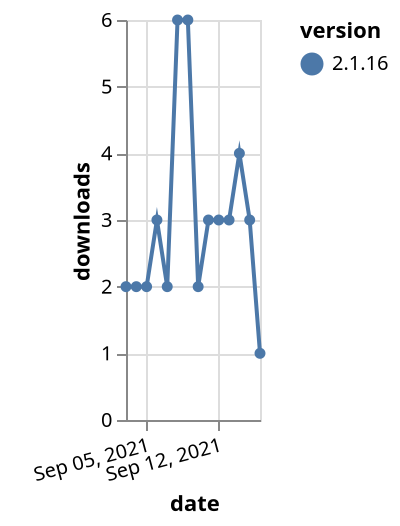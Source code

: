 {"$schema": "https://vega.github.io/schema/vega-lite/v5.json", "description": "A simple bar chart with embedded data.", "data": {"values": [{"date": "2021-09-03", "total": 6671, "delta": 2, "version": "2.1.16"}, {"date": "2021-09-04", "total": 6673, "delta": 2, "version": "2.1.16"}, {"date": "2021-09-05", "total": 6675, "delta": 2, "version": "2.1.16"}, {"date": "2021-09-06", "total": 6678, "delta": 3, "version": "2.1.16"}, {"date": "2021-09-07", "total": 6680, "delta": 2, "version": "2.1.16"}, {"date": "2021-09-08", "total": 6686, "delta": 6, "version": "2.1.16"}, {"date": "2021-09-09", "total": 6692, "delta": 6, "version": "2.1.16"}, {"date": "2021-09-10", "total": 6694, "delta": 2, "version": "2.1.16"}, {"date": "2021-09-11", "total": 6697, "delta": 3, "version": "2.1.16"}, {"date": "2021-09-12", "total": 6700, "delta": 3, "version": "2.1.16"}, {"date": "2021-09-13", "total": 6703, "delta": 3, "version": "2.1.16"}, {"date": "2021-09-14", "total": 6707, "delta": 4, "version": "2.1.16"}, {"date": "2021-09-15", "total": 6710, "delta": 3, "version": "2.1.16"}, {"date": "2021-09-16", "total": 6711, "delta": 1, "version": "2.1.16"}]}, "width": "container", "mark": {"type": "line", "point": {"filled": true}}, "encoding": {"x": {"field": "date", "type": "temporal", "timeUnit": "yearmonthdate", "title": "date", "axis": {"labelAngle": -15}}, "y": {"field": "delta", "type": "quantitative", "title": "downloads"}, "color": {"field": "version", "type": "nominal"}, "tooltip": {"field": "delta"}}}